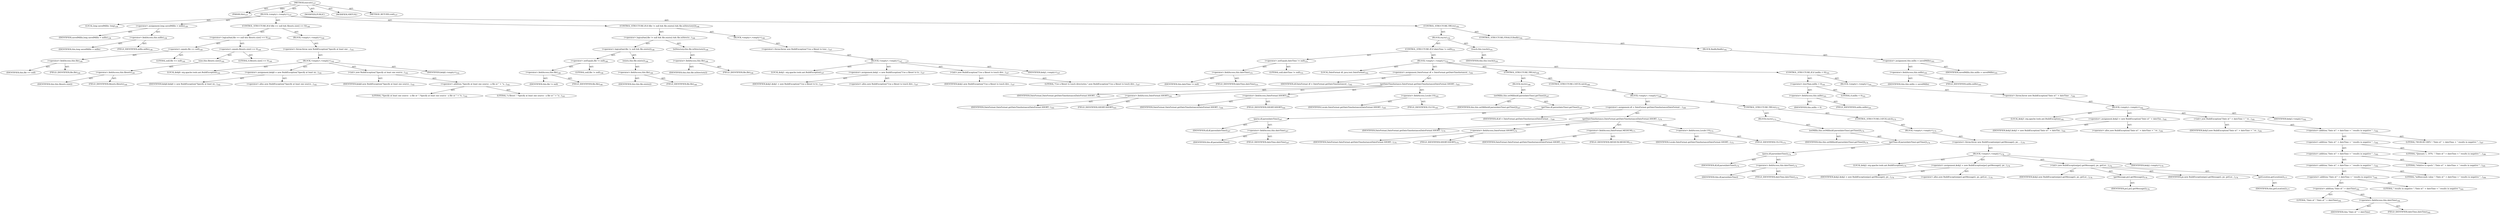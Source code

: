 digraph "execute" {  
"111669149701" [label = <(METHOD,execute)<SUB>137</SUB>> ]
"115964116995" [label = <(PARAM,this)<SUB>137</SUB>> ]
"25769803781" [label = <(BLOCK,&lt;empty&gt;,&lt;empty&gt;)<SUB>137</SUB>> ]
"94489280512" [label = <(LOCAL,long savedMillis: long)<SUB>138</SUB>> ]
"30064771091" [label = <(&lt;operator&gt;.assignment,long savedMillis = millis)<SUB>138</SUB>> ]
"68719476761" [label = <(IDENTIFIER,savedMillis,long savedMillis = millis)<SUB>138</SUB>> ]
"30064771092" [label = <(&lt;operator&gt;.fieldAccess,this.millis)<SUB>138</SUB>> ]
"68719476762" [label = <(IDENTIFIER,this,long savedMillis = millis)> ]
"55834574856" [label = <(FIELD_IDENTIFIER,millis,millis)<SUB>138</SUB>> ]
"47244640256" [label = <(CONTROL_STRUCTURE,IF,if (file == null &amp;&amp; filesets.size() == 0))<SUB>140</SUB>> ]
"30064771093" [label = <(&lt;operator&gt;.logicalAnd,file == null &amp;&amp; filesets.size() == 0)<SUB>140</SUB>> ]
"30064771094" [label = <(&lt;operator&gt;.equals,file == null)<SUB>140</SUB>> ]
"30064771095" [label = <(&lt;operator&gt;.fieldAccess,this.file)<SUB>140</SUB>> ]
"68719476763" [label = <(IDENTIFIER,this,file == null)> ]
"55834574857" [label = <(FIELD_IDENTIFIER,file,file)<SUB>140</SUB>> ]
"90194313217" [label = <(LITERAL,null,file == null)<SUB>140</SUB>> ]
"30064771096" [label = <(&lt;operator&gt;.equals,filesets.size() == 0)<SUB>140</SUB>> ]
"30064771097" [label = <(size,this.filesets.size())<SUB>140</SUB>> ]
"30064771098" [label = <(&lt;operator&gt;.fieldAccess,this.filesets)<SUB>140</SUB>> ]
"68719476764" [label = <(IDENTIFIER,this,this.filesets.size())> ]
"55834574858" [label = <(FIELD_IDENTIFIER,filesets,filesets)<SUB>140</SUB>> ]
"90194313218" [label = <(LITERAL,0,filesets.size() == 0)<SUB>140</SUB>> ]
"25769803782" [label = <(BLOCK,&lt;empty&gt;,&lt;empty&gt;)<SUB>140</SUB>> ]
"30064771099" [label = <(&lt;operator&gt;.throw,throw new BuildException(&quot;Specify at least one ...)<SUB>141</SUB>> ]
"25769803783" [label = <(BLOCK,&lt;empty&gt;,&lt;empty&gt;)<SUB>142</SUB>> ]
"94489280513" [label = <(LOCAL,$obj0: org.apache.tools.ant.BuildException)<SUB>142</SUB>> ]
"30064771100" [label = <(&lt;operator&gt;.assignment,$obj0 = new BuildException(&quot;Specify at least on...)<SUB>142</SUB>> ]
"68719476765" [label = <(IDENTIFIER,$obj0,$obj0 = new BuildException(&quot;Specify at least on...)<SUB>142</SUB>> ]
"30064771101" [label = <(&lt;operator&gt;.alloc,new BuildException(&quot;Specify at least one source...)<SUB>142</SUB>> ]
"30064771102" [label = <(&lt;init&gt;,new BuildException(&quot;Specify at least one source...)<SUB>142</SUB>> ]
"68719476766" [label = <(IDENTIFIER,$obj0,new BuildException(&quot;Specify at least one source...)<SUB>142</SUB>> ]
"30064771103" [label = <(&lt;operator&gt;.addition,&quot;Specify at least one source - a file or &quot; + &quot;a...)<SUB>142</SUB>> ]
"90194313219" [label = <(LITERAL,&quot;Specify at least one source - a file or &quot;,&quot;Specify at least one source - a file or &quot; + &quot;a...)<SUB>142</SUB>> ]
"90194313220" [label = <(LITERAL,&quot;a fileset.&quot;,&quot;Specify at least one source - a file or &quot; + &quot;a...)<SUB>143</SUB>> ]
"68719476767" [label = <(IDENTIFIER,$obj0,&lt;empty&gt;)<SUB>142</SUB>> ]
"47244640257" [label = <(CONTROL_STRUCTURE,IF,if (file != null &amp;&amp; file.exists() &amp;&amp; file.isDirectory()))<SUB>146</SUB>> ]
"30064771104" [label = <(&lt;operator&gt;.logicalAnd,file != null &amp;&amp; file.exists() &amp;&amp; file.isDirecto...)<SUB>146</SUB>> ]
"30064771105" [label = <(&lt;operator&gt;.logicalAnd,file != null &amp;&amp; file.exists())<SUB>146</SUB>> ]
"30064771106" [label = <(&lt;operator&gt;.notEquals,file != null)<SUB>146</SUB>> ]
"30064771107" [label = <(&lt;operator&gt;.fieldAccess,this.file)<SUB>146</SUB>> ]
"68719476768" [label = <(IDENTIFIER,this,file != null)> ]
"55834574859" [label = <(FIELD_IDENTIFIER,file,file)<SUB>146</SUB>> ]
"90194313221" [label = <(LITERAL,null,file != null)<SUB>146</SUB>> ]
"30064771108" [label = <(exists,this.file.exists())<SUB>146</SUB>> ]
"30064771109" [label = <(&lt;operator&gt;.fieldAccess,this.file)<SUB>146</SUB>> ]
"68719476769" [label = <(IDENTIFIER,this,this.file.exists())> ]
"55834574860" [label = <(FIELD_IDENTIFIER,file,file)<SUB>146</SUB>> ]
"30064771110" [label = <(isDirectory,this.file.isDirectory())<SUB>146</SUB>> ]
"30064771111" [label = <(&lt;operator&gt;.fieldAccess,this.file)<SUB>146</SUB>> ]
"68719476770" [label = <(IDENTIFIER,this,this.file.isDirectory())> ]
"55834574861" [label = <(FIELD_IDENTIFIER,file,file)<SUB>146</SUB>> ]
"25769803784" [label = <(BLOCK,&lt;empty&gt;,&lt;empty&gt;)<SUB>146</SUB>> ]
"30064771112" [label = <(&lt;operator&gt;.throw,throw new BuildException(&quot;Use a fileset to touc...)<SUB>147</SUB>> ]
"25769803785" [label = <(BLOCK,&lt;empty&gt;,&lt;empty&gt;)<SUB>147</SUB>> ]
"94489280514" [label = <(LOCAL,$obj1: org.apache.tools.ant.BuildException)<SUB>147</SUB>> ]
"30064771113" [label = <(&lt;operator&gt;.assignment,$obj1 = new BuildException(&quot;Use a fileset to to...)<SUB>147</SUB>> ]
"68719476771" [label = <(IDENTIFIER,$obj1,$obj1 = new BuildException(&quot;Use a fileset to to...)<SUB>147</SUB>> ]
"30064771114" [label = <(&lt;operator&gt;.alloc,new BuildException(&quot;Use a fileset to touch dire...)<SUB>147</SUB>> ]
"30064771115" [label = <(&lt;init&gt;,new BuildException(&quot;Use a fileset to touch dire...)<SUB>147</SUB>> ]
"68719476772" [label = <(IDENTIFIER,$obj1,new BuildException(&quot;Use a fileset to touch dire...)<SUB>147</SUB>> ]
"90194313222" [label = <(LITERAL,&quot;Use a fileset to touch directories.&quot;,new BuildException(&quot;Use a fileset to touch dire...)<SUB>147</SUB>> ]
"68719476773" [label = <(IDENTIFIER,$obj1,&lt;empty&gt;)<SUB>147</SUB>> ]
"47244640258" [label = <(CONTROL_STRUCTURE,TRY,try)<SUB>150</SUB>> ]
"25769803786" [label = <(BLOCK,try,try)<SUB>150</SUB>> ]
"47244640259" [label = <(CONTROL_STRUCTURE,IF,if (dateTime != null))<SUB>151</SUB>> ]
"30064771116" [label = <(&lt;operator&gt;.notEquals,dateTime != null)<SUB>151</SUB>> ]
"30064771117" [label = <(&lt;operator&gt;.fieldAccess,this.dateTime)<SUB>151</SUB>> ]
"68719476774" [label = <(IDENTIFIER,this,dateTime != null)> ]
"55834574862" [label = <(FIELD_IDENTIFIER,dateTime,dateTime)<SUB>151</SUB>> ]
"90194313223" [label = <(LITERAL,null,dateTime != null)<SUB>151</SUB>> ]
"25769803787" [label = <(BLOCK,&lt;empty&gt;,&lt;empty&gt;)<SUB>151</SUB>> ]
"94489280515" [label = <(LOCAL,DateFormat df: java.text.DateFormat)<SUB>162</SUB>> ]
"30064771118" [label = <(&lt;operator&gt;.assignment,DateFormat df = DateFormat.getDateTimeInstance(...)<SUB>162</SUB>> ]
"68719476775" [label = <(IDENTIFIER,df,DateFormat df = DateFormat.getDateTimeInstance(...)<SUB>162</SUB>> ]
"30064771119" [label = <(getDateTimeInstance,DateFormat.getDateTimeInstance(DateFormat.SHORT...)<SUB>163</SUB>> ]
"68719476776" [label = <(IDENTIFIER,DateFormat,DateFormat.getDateTimeInstance(DateFormat.SHORT...)<SUB>163</SUB>> ]
"30064771120" [label = <(&lt;operator&gt;.fieldAccess,DateFormat.SHORT)<SUB>163</SUB>> ]
"68719476777" [label = <(IDENTIFIER,DateFormat,DateFormat.getDateTimeInstance(DateFormat.SHORT...)<SUB>163</SUB>> ]
"55834574863" [label = <(FIELD_IDENTIFIER,SHORT,SHORT)<SUB>163</SUB>> ]
"30064771121" [label = <(&lt;operator&gt;.fieldAccess,DateFormat.SHORT)<SUB>164</SUB>> ]
"68719476778" [label = <(IDENTIFIER,DateFormat,DateFormat.getDateTimeInstance(DateFormat.SHORT...)<SUB>164</SUB>> ]
"55834574864" [label = <(FIELD_IDENTIFIER,SHORT,SHORT)<SUB>164</SUB>> ]
"30064771122" [label = <(&lt;operator&gt;.fieldAccess,Locale.US)<SUB>165</SUB>> ]
"68719476779" [label = <(IDENTIFIER,Locale,DateFormat.getDateTimeInstance(DateFormat.SHORT...)<SUB>165</SUB>> ]
"55834574865" [label = <(FIELD_IDENTIFIER,US,US)<SUB>165</SUB>> ]
"47244640260" [label = <(CONTROL_STRUCTURE,TRY,try)<SUB>166</SUB>> ]
"25769803788" [label = <(BLOCK,try,try)<SUB>166</SUB>> ]
"30064771123" [label = <(setMillis,this.setMillis(df.parse(dateTime).getTime()))<SUB>167</SUB>> ]
"68719476739" [label = <(IDENTIFIER,this,this.setMillis(df.parse(dateTime).getTime()))<SUB>167</SUB>> ]
"30064771124" [label = <(getTime,df.parse(dateTime).getTime())<SUB>167</SUB>> ]
"30064771125" [label = <(parse,df.parse(dateTime))<SUB>167</SUB>> ]
"68719476780" [label = <(IDENTIFIER,df,df.parse(dateTime))<SUB>167</SUB>> ]
"30064771126" [label = <(&lt;operator&gt;.fieldAccess,this.dateTime)<SUB>167</SUB>> ]
"68719476781" [label = <(IDENTIFIER,this,df.parse(dateTime))> ]
"55834574866" [label = <(FIELD_IDENTIFIER,dateTime,dateTime)<SUB>167</SUB>> ]
"47244640261" [label = <(CONTROL_STRUCTURE,CATCH,catch)<SUB>168</SUB>> ]
"25769803789" [label = <(BLOCK,&lt;empty&gt;,&lt;empty&gt;)<SUB>168</SUB>> ]
"30064771127" [label = <(&lt;operator&gt;.assignment,df = DateFormat.getDateTimeInstance(DateFormat....)<SUB>169</SUB>> ]
"68719476782" [label = <(IDENTIFIER,df,df = DateFormat.getDateTimeInstance(DateFormat....)<SUB>169</SUB>> ]
"30064771128" [label = <(getDateTimeInstance,DateFormat.getDateTimeInstance(DateFormat.SHORT...)<SUB>170</SUB>> ]
"68719476783" [label = <(IDENTIFIER,DateFormat,DateFormat.getDateTimeInstance(DateFormat.SHORT...)<SUB>170</SUB>> ]
"30064771129" [label = <(&lt;operator&gt;.fieldAccess,DateFormat.SHORT)<SUB>170</SUB>> ]
"68719476784" [label = <(IDENTIFIER,DateFormat,DateFormat.getDateTimeInstance(DateFormat.SHORT...)<SUB>170</SUB>> ]
"55834574867" [label = <(FIELD_IDENTIFIER,SHORT,SHORT)<SUB>170</SUB>> ]
"30064771130" [label = <(&lt;operator&gt;.fieldAccess,DateFormat.MEDIUM)<SUB>171</SUB>> ]
"68719476785" [label = <(IDENTIFIER,DateFormat,DateFormat.getDateTimeInstance(DateFormat.SHORT...)<SUB>171</SUB>> ]
"55834574868" [label = <(FIELD_IDENTIFIER,MEDIUM,MEDIUM)<SUB>171</SUB>> ]
"30064771131" [label = <(&lt;operator&gt;.fieldAccess,Locale.US)<SUB>172</SUB>> ]
"68719476786" [label = <(IDENTIFIER,Locale,DateFormat.getDateTimeInstance(DateFormat.SHORT...)<SUB>172</SUB>> ]
"55834574869" [label = <(FIELD_IDENTIFIER,US,US)<SUB>172</SUB>> ]
"47244640262" [label = <(CONTROL_STRUCTURE,TRY,try)<SUB>173</SUB>> ]
"25769803790" [label = <(BLOCK,try,try)<SUB>173</SUB>> ]
"30064771132" [label = <(setMillis,this.setMillis(df.parse(dateTime).getTime()))<SUB>174</SUB>> ]
"68719476740" [label = <(IDENTIFIER,this,this.setMillis(df.parse(dateTime).getTime()))<SUB>174</SUB>> ]
"30064771133" [label = <(getTime,df.parse(dateTime).getTime())<SUB>174</SUB>> ]
"30064771134" [label = <(parse,df.parse(dateTime))<SUB>174</SUB>> ]
"68719476787" [label = <(IDENTIFIER,df,df.parse(dateTime))<SUB>174</SUB>> ]
"30064771135" [label = <(&lt;operator&gt;.fieldAccess,this.dateTime)<SUB>174</SUB>> ]
"68719476788" [label = <(IDENTIFIER,this,df.parse(dateTime))> ]
"55834574870" [label = <(FIELD_IDENTIFIER,dateTime,dateTime)<SUB>174</SUB>> ]
"47244640263" [label = <(CONTROL_STRUCTURE,CATCH,catch)<SUB>175</SUB>> ]
"25769803791" [label = <(BLOCK,&lt;empty&gt;,&lt;empty&gt;)<SUB>175</SUB>> ]
"30064771136" [label = <(&lt;operator&gt;.throw,throw new BuildException(pe2.getMessage(), pe, ...)<SUB>176</SUB>> ]
"25769803792" [label = <(BLOCK,&lt;empty&gt;,&lt;empty&gt;)<SUB>176</SUB>> ]
"94489280516" [label = <(LOCAL,$obj2: org.apache.tools.ant.BuildException)<SUB>176</SUB>> ]
"30064771137" [label = <(&lt;operator&gt;.assignment,$obj2 = new BuildException(pe2.getMessage(), pe...)<SUB>176</SUB>> ]
"68719476789" [label = <(IDENTIFIER,$obj2,$obj2 = new BuildException(pe2.getMessage(), pe...)<SUB>176</SUB>> ]
"30064771138" [label = <(&lt;operator&gt;.alloc,new BuildException(pe2.getMessage(), pe, getLoc...)<SUB>176</SUB>> ]
"30064771139" [label = <(&lt;init&gt;,new BuildException(pe2.getMessage(), pe, getLoc...)<SUB>176</SUB>> ]
"68719476790" [label = <(IDENTIFIER,$obj2,new BuildException(pe2.getMessage(), pe, getLoc...)<SUB>176</SUB>> ]
"30064771140" [label = <(getMessage,pe2.getMessage())<SUB>176</SUB>> ]
"68719476791" [label = <(IDENTIFIER,pe2,pe2.getMessage())<SUB>176</SUB>> ]
"68719476792" [label = <(IDENTIFIER,pe,new BuildException(pe2.getMessage(), pe, getLoc...)<SUB>176</SUB>> ]
"30064771141" [label = <(getLocation,getLocation())<SUB>177</SUB>> ]
"68719476741" [label = <(IDENTIFIER,this,getLocation())<SUB>177</SUB>> ]
"68719476793" [label = <(IDENTIFIER,$obj2,&lt;empty&gt;)<SUB>176</SUB>> ]
"47244640264" [label = <(CONTROL_STRUCTURE,IF,if (millis &lt; 0))<SUB>181</SUB>> ]
"30064771142" [label = <(&lt;operator&gt;.lessThan,millis &lt; 0)<SUB>181</SUB>> ]
"30064771143" [label = <(&lt;operator&gt;.fieldAccess,this.millis)<SUB>181</SUB>> ]
"68719476794" [label = <(IDENTIFIER,this,millis &lt; 0)> ]
"55834574871" [label = <(FIELD_IDENTIFIER,millis,millis)<SUB>181</SUB>> ]
"90194313224" [label = <(LITERAL,0,millis &lt; 0)<SUB>181</SUB>> ]
"25769803793" [label = <(BLOCK,&lt;empty&gt;,&lt;empty&gt;)<SUB>181</SUB>> ]
"30064771144" [label = <(&lt;operator&gt;.throw,throw new BuildException(&quot;Date of &quot; + dateTime ...)<SUB>182</SUB>> ]
"25769803794" [label = <(BLOCK,&lt;empty&gt;,&lt;empty&gt;)<SUB>182</SUB>> ]
"94489280517" [label = <(LOCAL,$obj3: org.apache.tools.ant.BuildException)<SUB>182</SUB>> ]
"30064771145" [label = <(&lt;operator&gt;.assignment,$obj3 = new BuildException(&quot;Date of &quot; + dateTim...)<SUB>182</SUB>> ]
"68719476795" [label = <(IDENTIFIER,$obj3,$obj3 = new BuildException(&quot;Date of &quot; + dateTim...)<SUB>182</SUB>> ]
"30064771146" [label = <(&lt;operator&gt;.alloc,new BuildException(&quot;Date of &quot; + dateTime + &quot; re...)<SUB>182</SUB>> ]
"30064771147" [label = <(&lt;init&gt;,new BuildException(&quot;Date of &quot; + dateTime + &quot; re...)<SUB>182</SUB>> ]
"68719476796" [label = <(IDENTIFIER,$obj3,new BuildException(&quot;Date of &quot; + dateTime + &quot; re...)<SUB>182</SUB>> ]
"30064771148" [label = <(&lt;operator&gt;.addition,&quot;Date of &quot; + dateTime + &quot; results in negative &quot;...)<SUB>182</SUB>> ]
"30064771149" [label = <(&lt;operator&gt;.addition,&quot;Date of &quot; + dateTime + &quot; results in negative &quot;...)<SUB>182</SUB>> ]
"30064771150" [label = <(&lt;operator&gt;.addition,&quot;Date of &quot; + dateTime + &quot; results in negative &quot;...)<SUB>182</SUB>> ]
"30064771151" [label = <(&lt;operator&gt;.addition,&quot;Date of &quot; + dateTime + &quot; results in negative &quot;...)<SUB>182</SUB>> ]
"30064771152" [label = <(&lt;operator&gt;.addition,&quot;Date of &quot; + dateTime + &quot; results in negative &quot;)<SUB>182</SUB>> ]
"30064771153" [label = <(&lt;operator&gt;.addition,&quot;Date of &quot; + dateTime)<SUB>182</SUB>> ]
"90194313225" [label = <(LITERAL,&quot;Date of &quot;,&quot;Date of &quot; + dateTime)<SUB>182</SUB>> ]
"30064771154" [label = <(&lt;operator&gt;.fieldAccess,this.dateTime)<SUB>182</SUB>> ]
"68719476797" [label = <(IDENTIFIER,this,&quot;Date of &quot; + dateTime)> ]
"55834574872" [label = <(FIELD_IDENTIFIER,dateTime,dateTime)<SUB>182</SUB>> ]
"90194313226" [label = <(LITERAL,&quot; results in negative &quot;,&quot;Date of &quot; + dateTime + &quot; results in negative &quot;)<SUB>183</SUB>> ]
"90194313227" [label = <(LITERAL,&quot;milliseconds value &quot;,&quot;Date of &quot; + dateTime + &quot; results in negative &quot;...)<SUB>184</SUB>> ]
"90194313228" [label = <(LITERAL,&quot;relative to epoch &quot;,&quot;Date of &quot; + dateTime + &quot; results in negative &quot;...)<SUB>185</SUB>> ]
"90194313229" [label = <(LITERAL,&quot;(January 1, 1970, &quot;,&quot;Date of &quot; + dateTime + &quot; results in negative &quot;...)<SUB>186</SUB>> ]
"90194313230" [label = <(LITERAL,&quot;00:00:00 GMT).&quot;,&quot;Date of &quot; + dateTime + &quot; results in negative &quot;...)<SUB>187</SUB>> ]
"68719476798" [label = <(IDENTIFIER,$obj3,&lt;empty&gt;)<SUB>182</SUB>> ]
"30064771155" [label = <(touch,this.touch())<SUB>191</SUB>> ]
"68719476742" [label = <(IDENTIFIER,this,this.touch())<SUB>191</SUB>> ]
"47244640265" [label = <(CONTROL_STRUCTURE,FINALLY,finally)<SUB>192</SUB>> ]
"25769803795" [label = <(BLOCK,finally,finally)<SUB>192</SUB>> ]
"30064771156" [label = <(&lt;operator&gt;.assignment,this.millis = savedMillis)<SUB>193</SUB>> ]
"30064771157" [label = <(&lt;operator&gt;.fieldAccess,this.millis)<SUB>193</SUB>> ]
"68719476799" [label = <(IDENTIFIER,this,this.millis = savedMillis)> ]
"55834574873" [label = <(FIELD_IDENTIFIER,millis,millis)<SUB>193</SUB>> ]
"68719476800" [label = <(IDENTIFIER,savedMillis,this.millis = savedMillis)<SUB>193</SUB>> ]
"133143986191" [label = <(MODIFIER,PUBLIC)> ]
"133143986192" [label = <(MODIFIER,VIRTUAL)> ]
"128849018885" [label = <(METHOD_RETURN,void)<SUB>137</SUB>> ]
  "111669149701" -> "115964116995"  [ label = "AST: "] 
  "111669149701" -> "25769803781"  [ label = "AST: "] 
  "111669149701" -> "133143986191"  [ label = "AST: "] 
  "111669149701" -> "133143986192"  [ label = "AST: "] 
  "111669149701" -> "128849018885"  [ label = "AST: "] 
  "25769803781" -> "94489280512"  [ label = "AST: "] 
  "25769803781" -> "30064771091"  [ label = "AST: "] 
  "25769803781" -> "47244640256"  [ label = "AST: "] 
  "25769803781" -> "47244640257"  [ label = "AST: "] 
  "25769803781" -> "47244640258"  [ label = "AST: "] 
  "30064771091" -> "68719476761"  [ label = "AST: "] 
  "30064771091" -> "30064771092"  [ label = "AST: "] 
  "30064771092" -> "68719476762"  [ label = "AST: "] 
  "30064771092" -> "55834574856"  [ label = "AST: "] 
  "47244640256" -> "30064771093"  [ label = "AST: "] 
  "47244640256" -> "25769803782"  [ label = "AST: "] 
  "30064771093" -> "30064771094"  [ label = "AST: "] 
  "30064771093" -> "30064771096"  [ label = "AST: "] 
  "30064771094" -> "30064771095"  [ label = "AST: "] 
  "30064771094" -> "90194313217"  [ label = "AST: "] 
  "30064771095" -> "68719476763"  [ label = "AST: "] 
  "30064771095" -> "55834574857"  [ label = "AST: "] 
  "30064771096" -> "30064771097"  [ label = "AST: "] 
  "30064771096" -> "90194313218"  [ label = "AST: "] 
  "30064771097" -> "30064771098"  [ label = "AST: "] 
  "30064771098" -> "68719476764"  [ label = "AST: "] 
  "30064771098" -> "55834574858"  [ label = "AST: "] 
  "25769803782" -> "30064771099"  [ label = "AST: "] 
  "30064771099" -> "25769803783"  [ label = "AST: "] 
  "25769803783" -> "94489280513"  [ label = "AST: "] 
  "25769803783" -> "30064771100"  [ label = "AST: "] 
  "25769803783" -> "30064771102"  [ label = "AST: "] 
  "25769803783" -> "68719476767"  [ label = "AST: "] 
  "30064771100" -> "68719476765"  [ label = "AST: "] 
  "30064771100" -> "30064771101"  [ label = "AST: "] 
  "30064771102" -> "68719476766"  [ label = "AST: "] 
  "30064771102" -> "30064771103"  [ label = "AST: "] 
  "30064771103" -> "90194313219"  [ label = "AST: "] 
  "30064771103" -> "90194313220"  [ label = "AST: "] 
  "47244640257" -> "30064771104"  [ label = "AST: "] 
  "47244640257" -> "25769803784"  [ label = "AST: "] 
  "30064771104" -> "30064771105"  [ label = "AST: "] 
  "30064771104" -> "30064771110"  [ label = "AST: "] 
  "30064771105" -> "30064771106"  [ label = "AST: "] 
  "30064771105" -> "30064771108"  [ label = "AST: "] 
  "30064771106" -> "30064771107"  [ label = "AST: "] 
  "30064771106" -> "90194313221"  [ label = "AST: "] 
  "30064771107" -> "68719476768"  [ label = "AST: "] 
  "30064771107" -> "55834574859"  [ label = "AST: "] 
  "30064771108" -> "30064771109"  [ label = "AST: "] 
  "30064771109" -> "68719476769"  [ label = "AST: "] 
  "30064771109" -> "55834574860"  [ label = "AST: "] 
  "30064771110" -> "30064771111"  [ label = "AST: "] 
  "30064771111" -> "68719476770"  [ label = "AST: "] 
  "30064771111" -> "55834574861"  [ label = "AST: "] 
  "25769803784" -> "30064771112"  [ label = "AST: "] 
  "30064771112" -> "25769803785"  [ label = "AST: "] 
  "25769803785" -> "94489280514"  [ label = "AST: "] 
  "25769803785" -> "30064771113"  [ label = "AST: "] 
  "25769803785" -> "30064771115"  [ label = "AST: "] 
  "25769803785" -> "68719476773"  [ label = "AST: "] 
  "30064771113" -> "68719476771"  [ label = "AST: "] 
  "30064771113" -> "30064771114"  [ label = "AST: "] 
  "30064771115" -> "68719476772"  [ label = "AST: "] 
  "30064771115" -> "90194313222"  [ label = "AST: "] 
  "47244640258" -> "25769803786"  [ label = "AST: "] 
  "47244640258" -> "47244640265"  [ label = "AST: "] 
  "25769803786" -> "47244640259"  [ label = "AST: "] 
  "25769803786" -> "30064771155"  [ label = "AST: "] 
  "47244640259" -> "30064771116"  [ label = "AST: "] 
  "47244640259" -> "25769803787"  [ label = "AST: "] 
  "30064771116" -> "30064771117"  [ label = "AST: "] 
  "30064771116" -> "90194313223"  [ label = "AST: "] 
  "30064771117" -> "68719476774"  [ label = "AST: "] 
  "30064771117" -> "55834574862"  [ label = "AST: "] 
  "25769803787" -> "94489280515"  [ label = "AST: "] 
  "25769803787" -> "30064771118"  [ label = "AST: "] 
  "25769803787" -> "47244640260"  [ label = "AST: "] 
  "25769803787" -> "47244640264"  [ label = "AST: "] 
  "30064771118" -> "68719476775"  [ label = "AST: "] 
  "30064771118" -> "30064771119"  [ label = "AST: "] 
  "30064771119" -> "68719476776"  [ label = "AST: "] 
  "30064771119" -> "30064771120"  [ label = "AST: "] 
  "30064771119" -> "30064771121"  [ label = "AST: "] 
  "30064771119" -> "30064771122"  [ label = "AST: "] 
  "30064771120" -> "68719476777"  [ label = "AST: "] 
  "30064771120" -> "55834574863"  [ label = "AST: "] 
  "30064771121" -> "68719476778"  [ label = "AST: "] 
  "30064771121" -> "55834574864"  [ label = "AST: "] 
  "30064771122" -> "68719476779"  [ label = "AST: "] 
  "30064771122" -> "55834574865"  [ label = "AST: "] 
  "47244640260" -> "25769803788"  [ label = "AST: "] 
  "47244640260" -> "47244640261"  [ label = "AST: "] 
  "25769803788" -> "30064771123"  [ label = "AST: "] 
  "30064771123" -> "68719476739"  [ label = "AST: "] 
  "30064771123" -> "30064771124"  [ label = "AST: "] 
  "30064771124" -> "30064771125"  [ label = "AST: "] 
  "30064771125" -> "68719476780"  [ label = "AST: "] 
  "30064771125" -> "30064771126"  [ label = "AST: "] 
  "30064771126" -> "68719476781"  [ label = "AST: "] 
  "30064771126" -> "55834574866"  [ label = "AST: "] 
  "47244640261" -> "25769803789"  [ label = "AST: "] 
  "25769803789" -> "30064771127"  [ label = "AST: "] 
  "25769803789" -> "47244640262"  [ label = "AST: "] 
  "30064771127" -> "68719476782"  [ label = "AST: "] 
  "30064771127" -> "30064771128"  [ label = "AST: "] 
  "30064771128" -> "68719476783"  [ label = "AST: "] 
  "30064771128" -> "30064771129"  [ label = "AST: "] 
  "30064771128" -> "30064771130"  [ label = "AST: "] 
  "30064771128" -> "30064771131"  [ label = "AST: "] 
  "30064771129" -> "68719476784"  [ label = "AST: "] 
  "30064771129" -> "55834574867"  [ label = "AST: "] 
  "30064771130" -> "68719476785"  [ label = "AST: "] 
  "30064771130" -> "55834574868"  [ label = "AST: "] 
  "30064771131" -> "68719476786"  [ label = "AST: "] 
  "30064771131" -> "55834574869"  [ label = "AST: "] 
  "47244640262" -> "25769803790"  [ label = "AST: "] 
  "47244640262" -> "47244640263"  [ label = "AST: "] 
  "25769803790" -> "30064771132"  [ label = "AST: "] 
  "30064771132" -> "68719476740"  [ label = "AST: "] 
  "30064771132" -> "30064771133"  [ label = "AST: "] 
  "30064771133" -> "30064771134"  [ label = "AST: "] 
  "30064771134" -> "68719476787"  [ label = "AST: "] 
  "30064771134" -> "30064771135"  [ label = "AST: "] 
  "30064771135" -> "68719476788"  [ label = "AST: "] 
  "30064771135" -> "55834574870"  [ label = "AST: "] 
  "47244640263" -> "25769803791"  [ label = "AST: "] 
  "25769803791" -> "30064771136"  [ label = "AST: "] 
  "30064771136" -> "25769803792"  [ label = "AST: "] 
  "25769803792" -> "94489280516"  [ label = "AST: "] 
  "25769803792" -> "30064771137"  [ label = "AST: "] 
  "25769803792" -> "30064771139"  [ label = "AST: "] 
  "25769803792" -> "68719476793"  [ label = "AST: "] 
  "30064771137" -> "68719476789"  [ label = "AST: "] 
  "30064771137" -> "30064771138"  [ label = "AST: "] 
  "30064771139" -> "68719476790"  [ label = "AST: "] 
  "30064771139" -> "30064771140"  [ label = "AST: "] 
  "30064771139" -> "68719476792"  [ label = "AST: "] 
  "30064771139" -> "30064771141"  [ label = "AST: "] 
  "30064771140" -> "68719476791"  [ label = "AST: "] 
  "30064771141" -> "68719476741"  [ label = "AST: "] 
  "47244640264" -> "30064771142"  [ label = "AST: "] 
  "47244640264" -> "25769803793"  [ label = "AST: "] 
  "30064771142" -> "30064771143"  [ label = "AST: "] 
  "30064771142" -> "90194313224"  [ label = "AST: "] 
  "30064771143" -> "68719476794"  [ label = "AST: "] 
  "30064771143" -> "55834574871"  [ label = "AST: "] 
  "25769803793" -> "30064771144"  [ label = "AST: "] 
  "30064771144" -> "25769803794"  [ label = "AST: "] 
  "25769803794" -> "94489280517"  [ label = "AST: "] 
  "25769803794" -> "30064771145"  [ label = "AST: "] 
  "25769803794" -> "30064771147"  [ label = "AST: "] 
  "25769803794" -> "68719476798"  [ label = "AST: "] 
  "30064771145" -> "68719476795"  [ label = "AST: "] 
  "30064771145" -> "30064771146"  [ label = "AST: "] 
  "30064771147" -> "68719476796"  [ label = "AST: "] 
  "30064771147" -> "30064771148"  [ label = "AST: "] 
  "30064771148" -> "30064771149"  [ label = "AST: "] 
  "30064771148" -> "90194313230"  [ label = "AST: "] 
  "30064771149" -> "30064771150"  [ label = "AST: "] 
  "30064771149" -> "90194313229"  [ label = "AST: "] 
  "30064771150" -> "30064771151"  [ label = "AST: "] 
  "30064771150" -> "90194313228"  [ label = "AST: "] 
  "30064771151" -> "30064771152"  [ label = "AST: "] 
  "30064771151" -> "90194313227"  [ label = "AST: "] 
  "30064771152" -> "30064771153"  [ label = "AST: "] 
  "30064771152" -> "90194313226"  [ label = "AST: "] 
  "30064771153" -> "90194313225"  [ label = "AST: "] 
  "30064771153" -> "30064771154"  [ label = "AST: "] 
  "30064771154" -> "68719476797"  [ label = "AST: "] 
  "30064771154" -> "55834574872"  [ label = "AST: "] 
  "30064771155" -> "68719476742"  [ label = "AST: "] 
  "47244640265" -> "25769803795"  [ label = "AST: "] 
  "25769803795" -> "30064771156"  [ label = "AST: "] 
  "30064771156" -> "30064771157"  [ label = "AST: "] 
  "30064771156" -> "68719476800"  [ label = "AST: "] 
  "30064771157" -> "68719476799"  [ label = "AST: "] 
  "30064771157" -> "55834574873"  [ label = "AST: "] 
  "111669149701" -> "115964116995"  [ label = "DDG: "] 
}

